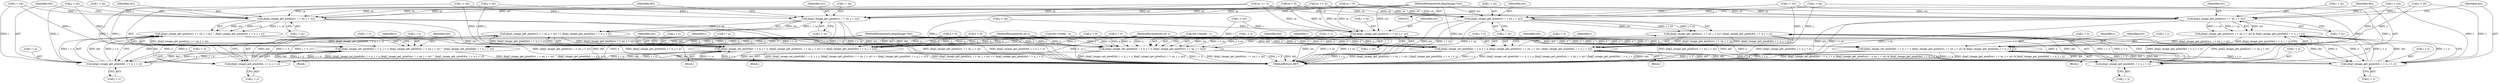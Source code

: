 digraph "0_ghostscript_e698d5c11d27212aa1098bc5b1673a3378563092_4@pointer" {
"1000104" [label="(MethodParameterIn,Jbig2Image *src)"];
"1000226" [label="(Call,jbig2_image_get_pixel(src, i + sx, j + sy))"];
"1000225" [label="(Call,jbig2_image_get_pixel(src, i + sx, j + sy) | jbig2_image_get_pixel(dst, i + x, j + y))"];
"1000217" [label="(Call,jbig2_image_set_pixel(dst, i + x, j + y, jbig2_image_get_pixel(src, i + sx, j + sy) | jbig2_image_get_pixel(dst, i + x, j + y)))"];
"1000234" [label="(Call,jbig2_image_get_pixel(dst, i + x, j + y))"];
"1000273" [label="(Call,jbig2_image_get_pixel(src, i + sx, j + sy))"];
"1000272" [label="(Call,jbig2_image_get_pixel(src, i + sx, j + sy) & jbig2_image_get_pixel(dst, i + x, j + y))"];
"1000264" [label="(Call,jbig2_image_set_pixel(dst, i + x, j + y, jbig2_image_get_pixel(src, i + sx, j + sy) & jbig2_image_get_pixel(dst, i + x, j + y)))"];
"1000281" [label="(Call,jbig2_image_get_pixel(dst, i + x, j + y))"];
"1000320" [label="(Call,jbig2_image_get_pixel(src, i + sx, j + sy))"];
"1000319" [label="(Call,jbig2_image_get_pixel(src, i + sx, j + sy) ^ jbig2_image_get_pixel(dst, i + x, j + y))"];
"1000311" [label="(Call,jbig2_image_set_pixel(dst, i + x, j + y, jbig2_image_get_pixel(src, i + sx, j + sy) ^ jbig2_image_get_pixel(dst, i + x, j + y)))"];
"1000328" [label="(Call,jbig2_image_get_pixel(dst, i + x, j + y))"];
"1000367" [label="(Call,jbig2_image_get_pixel(src, i + sx, j + sy))"];
"1000366" [label="(Call,jbig2_image_get_pixel(src, i + sx, j + sy) == jbig2_image_get_pixel(dst, i + x, j + y))"];
"1000358" [label="(Call,jbig2_image_set_pixel(dst, i + x, j + y, (jbig2_image_get_pixel(src, i + sx, j + sy) == jbig2_image_get_pixel(dst, i + x, j + y))))"];
"1000375" [label="(Call,jbig2_image_get_pixel(dst, i + x, j + y))"];
"1000413" [label="(Call,jbig2_image_get_pixel(src, i + sx, j + sy))"];
"1000405" [label="(Call,jbig2_image_set_pixel(dst, i + x, j + y, jbig2_image_get_pixel(src, i + sx, j + sy)))"];
"1000227" [label="(Identifier,src)"];
"1000283" [label="(Call,i + x)"];
"1000124" [label="(Call,sx = 0)"];
"1000226" [label="(Call,jbig2_image_get_pixel(src, i + sx, j + sy))"];
"1000275" [label="(Call,i + sx)"];
"1000359" [label="(Identifier,dst)"];
"1000367" [label="(Call,jbig2_image_get_pixel(src, i + sx, j + sy))"];
"1000264" [label="(Call,jbig2_image_set_pixel(dst, i + x, j + y, jbig2_image_get_pixel(src, i + sx, j + sy) & jbig2_image_get_pixel(dst, i + x, j + y)))"];
"1000406" [label="(Identifier,dst)"];
"1000399" [label="(Call,i < sw)"];
"1000357" [label="(Block,)"];
"1000272" [label="(Call,jbig2_image_get_pixel(src, i + sx, j + sy) & jbig2_image_get_pixel(dst, i + x, j + y))"];
"1000369" [label="(Call,i + sx)"];
"1000201" [label="(Call,j < sh)"];
"1000375" [label="(Call,jbig2_image_get_pixel(dst, i + x, j + y))"];
"1000405" [label="(Call,jbig2_image_set_pixel(dst, i + x, j + y, jbig2_image_get_pixel(src, i + sx, j + sy)))"];
"1000312" [label="(Identifier,dst)"];
"1000132" [label="(Call,x < 0)"];
"1000325" [label="(Call,j + sy)"];
"1000225" [label="(Call,jbig2_image_get_pixel(src, i + sx, j + sy) | jbig2_image_get_pixel(dst, i + x, j + y))"];
"1000188" [label="(Call,dst->height - y)"];
"1000404" [label="(Block,)"];
"1000322" [label="(Call,i + sx)"];
"1000222" [label="(Call,j + y)"];
"1000316" [label="(Call,j + y)"];
"1000173" [label="(Call,dst->width - x)"];
"1000258" [label="(Call,i < sw)"];
"1000330" [label="(Call,i + x)"];
"1000265" [label="(Identifier,dst)"];
"1000366" [label="(Call,jbig2_image_get_pixel(src, i + sx, j + sy) == jbig2_image_get_pixel(dst, i + x, j + y))"];
"1000329" [label="(Identifier,dst)"];
"1000286" [label="(Call,j + y)"];
"1000152" [label="(Call,sy += -y)"];
"1000424" [label="(MethodReturn,RET)"];
"1000333" [label="(Call,j + y)"];
"1000105" [label="(MethodParameterIn,int x)"];
"1000217" [label="(Call,jbig2_image_set_pixel(dst, i + x, j + y, jbig2_image_get_pixel(src, i + sx, j + sy) | jbig2_image_get_pixel(dst, i + x, j + y)))"];
"1000418" [label="(Call,j + sy)"];
"1000415" [label="(Call,i + sx)"];
"1000144" [label="(Call,x = 0)"];
"1000410" [label="(Call,j + y)"];
"1000376" [label="(Identifier,dst)"];
"1000235" [label="(Identifier,dst)"];
"1000352" [label="(Call,i < sw)"];
"1000282" [label="(Identifier,dst)"];
"1000148" [label="(Call,y < 0)"];
"1000228" [label="(Call,i + sx)"];
"1000305" [label="(Call,i < sw)"];
"1000216" [label="(Block,)"];
"1000104" [label="(MethodParameterIn,Jbig2Image *src)"];
"1000263" [label="(Block,)"];
"1000309" [label="(Identifier,i)"];
"1000342" [label="(Call,j < sh)"];
"1000380" [label="(Call,j + y)"];
"1000377" [label="(Call,i + x)"];
"1000269" [label="(Call,j + y)"];
"1000266" [label="(Call,i + x)"];
"1000211" [label="(Call,i < sw)"];
"1000234" [label="(Call,jbig2_image_get_pixel(dst, i + x, j + y))"];
"1000248" [label="(Call,j < sh)"];
"1000363" [label="(Call,j + y)"];
"1000407" [label="(Call,i + x)"];
"1000262" [label="(Identifier,i)"];
"1000320" [label="(Call,jbig2_image_get_pixel(src, i + sx, j + sy))"];
"1000414" [label="(Identifier,src)"];
"1000239" [label="(Call,j + y)"];
"1000128" [label="(Call,sy = 0)"];
"1000321" [label="(Identifier,src)"];
"1000372" [label="(Call,j + sy)"];
"1000218" [label="(Identifier,dst)"];
"1000313" [label="(Call,i + x)"];
"1000389" [label="(Call,j < sh)"];
"1000368" [label="(Identifier,src)"];
"1000295" [label="(Call,j < sh)"];
"1000219" [label="(Call,i + x)"];
"1000311" [label="(Call,jbig2_image_set_pixel(dst, i + x, j + y, jbig2_image_get_pixel(src, i + sx, j + sy) ^ jbig2_image_get_pixel(dst, i + x, j + y)))"];
"1000281" [label="(Call,jbig2_image_get_pixel(dst, i + x, j + y))"];
"1000236" [label="(Call,i + x)"];
"1000328" [label="(Call,jbig2_image_get_pixel(dst, i + x, j + y))"];
"1000413" [label="(Call,jbig2_image_get_pixel(src, i + sx, j + sy))"];
"1000103" [label="(MethodParameterIn,Jbig2Image *dst)"];
"1000273" [label="(Call,jbig2_image_get_pixel(src, i + sx, j + sy))"];
"1000106" [label="(MethodParameterIn,int y)"];
"1000358" [label="(Call,jbig2_image_set_pixel(dst, i + x, j + y, (jbig2_image_get_pixel(src, i + sx, j + sy) == jbig2_image_get_pixel(dst, i + x, j + y))))"];
"1000356" [label="(Identifier,i)"];
"1000231" [label="(Call,j + sy)"];
"1000215" [label="(Identifier,i)"];
"1000319" [label="(Call,jbig2_image_get_pixel(src, i + sx, j + sy) ^ jbig2_image_get_pixel(dst, i + x, j + y))"];
"1000360" [label="(Call,i + x)"];
"1000278" [label="(Call,j + sy)"];
"1000160" [label="(Call,y = 0)"];
"1000403" [label="(Identifier,i)"];
"1000274" [label="(Identifier,src)"];
"1000310" [label="(Block,)"];
"1000136" [label="(Call,sx += -x)"];
"1000104" -> "1000101"  [label="AST: "];
"1000104" -> "1000424"  [label="DDG: src"];
"1000104" -> "1000226"  [label="DDG: src"];
"1000104" -> "1000273"  [label="DDG: src"];
"1000104" -> "1000320"  [label="DDG: src"];
"1000104" -> "1000367"  [label="DDG: src"];
"1000104" -> "1000413"  [label="DDG: src"];
"1000226" -> "1000225"  [label="AST: "];
"1000226" -> "1000231"  [label="CFG: "];
"1000227" -> "1000226"  [label="AST: "];
"1000228" -> "1000226"  [label="AST: "];
"1000231" -> "1000226"  [label="AST: "];
"1000235" -> "1000226"  [label="CFG: "];
"1000226" -> "1000424"  [label="DDG: src"];
"1000226" -> "1000424"  [label="DDG: i + sx"];
"1000226" -> "1000424"  [label="DDG: j + sy"];
"1000226" -> "1000225"  [label="DDG: src"];
"1000226" -> "1000225"  [label="DDG: i + sx"];
"1000226" -> "1000225"  [label="DDG: j + sy"];
"1000211" -> "1000226"  [label="DDG: i"];
"1000124" -> "1000226"  [label="DDG: sx"];
"1000136" -> "1000226"  [label="DDG: sx"];
"1000201" -> "1000226"  [label="DDG: j"];
"1000128" -> "1000226"  [label="DDG: sy"];
"1000152" -> "1000226"  [label="DDG: sy"];
"1000225" -> "1000217"  [label="AST: "];
"1000225" -> "1000234"  [label="CFG: "];
"1000234" -> "1000225"  [label="AST: "];
"1000217" -> "1000225"  [label="CFG: "];
"1000225" -> "1000424"  [label="DDG: jbig2_image_get_pixel(src, i + sx, j + sy)"];
"1000225" -> "1000424"  [label="DDG: jbig2_image_get_pixel(dst, i + x, j + y)"];
"1000225" -> "1000217"  [label="DDG: jbig2_image_get_pixel(src, i + sx, j + sy)"];
"1000225" -> "1000217"  [label="DDG: jbig2_image_get_pixel(dst, i + x, j + y)"];
"1000234" -> "1000225"  [label="DDG: dst"];
"1000234" -> "1000225"  [label="DDG: i + x"];
"1000234" -> "1000225"  [label="DDG: j + y"];
"1000217" -> "1000216"  [label="AST: "];
"1000218" -> "1000217"  [label="AST: "];
"1000219" -> "1000217"  [label="AST: "];
"1000222" -> "1000217"  [label="AST: "];
"1000215" -> "1000217"  [label="CFG: "];
"1000217" -> "1000424"  [label="DDG: jbig2_image_get_pixel(src, i + sx, j + sy) | jbig2_image_get_pixel(dst, i + x, j + y)"];
"1000217" -> "1000424"  [label="DDG: i + x"];
"1000217" -> "1000424"  [label="DDG: jbig2_image_set_pixel(dst, i + x, j + y, jbig2_image_get_pixel(src, i + sx, j + sy) | jbig2_image_get_pixel(dst, i + x, j + y))"];
"1000217" -> "1000424"  [label="DDG: dst"];
"1000217" -> "1000424"  [label="DDG: j + y"];
"1000234" -> "1000217"  [label="DDG: dst"];
"1000234" -> "1000217"  [label="DDG: i + x"];
"1000234" -> "1000217"  [label="DDG: j + y"];
"1000103" -> "1000217"  [label="DDG: dst"];
"1000211" -> "1000217"  [label="DDG: i"];
"1000173" -> "1000217"  [label="DDG: x"];
"1000105" -> "1000217"  [label="DDG: x"];
"1000132" -> "1000217"  [label="DDG: x"];
"1000144" -> "1000217"  [label="DDG: x"];
"1000201" -> "1000217"  [label="DDG: j"];
"1000188" -> "1000217"  [label="DDG: y"];
"1000106" -> "1000217"  [label="DDG: y"];
"1000148" -> "1000217"  [label="DDG: y"];
"1000160" -> "1000217"  [label="DDG: y"];
"1000217" -> "1000234"  [label="DDG: dst"];
"1000234" -> "1000239"  [label="CFG: "];
"1000235" -> "1000234"  [label="AST: "];
"1000236" -> "1000234"  [label="AST: "];
"1000239" -> "1000234"  [label="AST: "];
"1000103" -> "1000234"  [label="DDG: dst"];
"1000211" -> "1000234"  [label="DDG: i"];
"1000105" -> "1000234"  [label="DDG: x"];
"1000201" -> "1000234"  [label="DDG: j"];
"1000106" -> "1000234"  [label="DDG: y"];
"1000273" -> "1000272"  [label="AST: "];
"1000273" -> "1000278"  [label="CFG: "];
"1000274" -> "1000273"  [label="AST: "];
"1000275" -> "1000273"  [label="AST: "];
"1000278" -> "1000273"  [label="AST: "];
"1000282" -> "1000273"  [label="CFG: "];
"1000273" -> "1000424"  [label="DDG: i + sx"];
"1000273" -> "1000424"  [label="DDG: src"];
"1000273" -> "1000424"  [label="DDG: j + sy"];
"1000273" -> "1000272"  [label="DDG: src"];
"1000273" -> "1000272"  [label="DDG: i + sx"];
"1000273" -> "1000272"  [label="DDG: j + sy"];
"1000258" -> "1000273"  [label="DDG: i"];
"1000124" -> "1000273"  [label="DDG: sx"];
"1000136" -> "1000273"  [label="DDG: sx"];
"1000248" -> "1000273"  [label="DDG: j"];
"1000128" -> "1000273"  [label="DDG: sy"];
"1000152" -> "1000273"  [label="DDG: sy"];
"1000272" -> "1000264"  [label="AST: "];
"1000272" -> "1000281"  [label="CFG: "];
"1000281" -> "1000272"  [label="AST: "];
"1000264" -> "1000272"  [label="CFG: "];
"1000272" -> "1000424"  [label="DDG: jbig2_image_get_pixel(src, i + sx, j + sy)"];
"1000272" -> "1000424"  [label="DDG: jbig2_image_get_pixel(dst, i + x, j + y)"];
"1000272" -> "1000264"  [label="DDG: jbig2_image_get_pixel(src, i + sx, j + sy)"];
"1000272" -> "1000264"  [label="DDG: jbig2_image_get_pixel(dst, i + x, j + y)"];
"1000281" -> "1000272"  [label="DDG: dst"];
"1000281" -> "1000272"  [label="DDG: i + x"];
"1000281" -> "1000272"  [label="DDG: j + y"];
"1000264" -> "1000263"  [label="AST: "];
"1000265" -> "1000264"  [label="AST: "];
"1000266" -> "1000264"  [label="AST: "];
"1000269" -> "1000264"  [label="AST: "];
"1000262" -> "1000264"  [label="CFG: "];
"1000264" -> "1000424"  [label="DDG: dst"];
"1000264" -> "1000424"  [label="DDG: j + y"];
"1000264" -> "1000424"  [label="DDG: jbig2_image_set_pixel(dst, i + x, j + y, jbig2_image_get_pixel(src, i + sx, j + sy) & jbig2_image_get_pixel(dst, i + x, j + y))"];
"1000264" -> "1000424"  [label="DDG: i + x"];
"1000264" -> "1000424"  [label="DDG: jbig2_image_get_pixel(src, i + sx, j + sy) & jbig2_image_get_pixel(dst, i + x, j + y)"];
"1000281" -> "1000264"  [label="DDG: dst"];
"1000281" -> "1000264"  [label="DDG: i + x"];
"1000281" -> "1000264"  [label="DDG: j + y"];
"1000103" -> "1000264"  [label="DDG: dst"];
"1000258" -> "1000264"  [label="DDG: i"];
"1000173" -> "1000264"  [label="DDG: x"];
"1000105" -> "1000264"  [label="DDG: x"];
"1000132" -> "1000264"  [label="DDG: x"];
"1000144" -> "1000264"  [label="DDG: x"];
"1000248" -> "1000264"  [label="DDG: j"];
"1000188" -> "1000264"  [label="DDG: y"];
"1000106" -> "1000264"  [label="DDG: y"];
"1000148" -> "1000264"  [label="DDG: y"];
"1000160" -> "1000264"  [label="DDG: y"];
"1000264" -> "1000281"  [label="DDG: dst"];
"1000281" -> "1000286"  [label="CFG: "];
"1000282" -> "1000281"  [label="AST: "];
"1000283" -> "1000281"  [label="AST: "];
"1000286" -> "1000281"  [label="AST: "];
"1000103" -> "1000281"  [label="DDG: dst"];
"1000258" -> "1000281"  [label="DDG: i"];
"1000105" -> "1000281"  [label="DDG: x"];
"1000248" -> "1000281"  [label="DDG: j"];
"1000106" -> "1000281"  [label="DDG: y"];
"1000320" -> "1000319"  [label="AST: "];
"1000320" -> "1000325"  [label="CFG: "];
"1000321" -> "1000320"  [label="AST: "];
"1000322" -> "1000320"  [label="AST: "];
"1000325" -> "1000320"  [label="AST: "];
"1000329" -> "1000320"  [label="CFG: "];
"1000320" -> "1000424"  [label="DDG: i + sx"];
"1000320" -> "1000424"  [label="DDG: j + sy"];
"1000320" -> "1000424"  [label="DDG: src"];
"1000320" -> "1000319"  [label="DDG: src"];
"1000320" -> "1000319"  [label="DDG: i + sx"];
"1000320" -> "1000319"  [label="DDG: j + sy"];
"1000305" -> "1000320"  [label="DDG: i"];
"1000124" -> "1000320"  [label="DDG: sx"];
"1000136" -> "1000320"  [label="DDG: sx"];
"1000295" -> "1000320"  [label="DDG: j"];
"1000128" -> "1000320"  [label="DDG: sy"];
"1000152" -> "1000320"  [label="DDG: sy"];
"1000319" -> "1000311"  [label="AST: "];
"1000319" -> "1000328"  [label="CFG: "];
"1000328" -> "1000319"  [label="AST: "];
"1000311" -> "1000319"  [label="CFG: "];
"1000319" -> "1000424"  [label="DDG: jbig2_image_get_pixel(dst, i + x, j + y)"];
"1000319" -> "1000424"  [label="DDG: jbig2_image_get_pixel(src, i + sx, j + sy)"];
"1000319" -> "1000311"  [label="DDG: jbig2_image_get_pixel(src, i + sx, j + sy)"];
"1000319" -> "1000311"  [label="DDG: jbig2_image_get_pixel(dst, i + x, j + y)"];
"1000328" -> "1000319"  [label="DDG: dst"];
"1000328" -> "1000319"  [label="DDG: i + x"];
"1000328" -> "1000319"  [label="DDG: j + y"];
"1000311" -> "1000310"  [label="AST: "];
"1000312" -> "1000311"  [label="AST: "];
"1000313" -> "1000311"  [label="AST: "];
"1000316" -> "1000311"  [label="AST: "];
"1000309" -> "1000311"  [label="CFG: "];
"1000311" -> "1000424"  [label="DDG: dst"];
"1000311" -> "1000424"  [label="DDG: j + y"];
"1000311" -> "1000424"  [label="DDG: i + x"];
"1000311" -> "1000424"  [label="DDG: jbig2_image_set_pixel(dst, i + x, j + y, jbig2_image_get_pixel(src, i + sx, j + sy) ^ jbig2_image_get_pixel(dst, i + x, j + y))"];
"1000311" -> "1000424"  [label="DDG: jbig2_image_get_pixel(src, i + sx, j + sy) ^ jbig2_image_get_pixel(dst, i + x, j + y)"];
"1000328" -> "1000311"  [label="DDG: dst"];
"1000328" -> "1000311"  [label="DDG: i + x"];
"1000328" -> "1000311"  [label="DDG: j + y"];
"1000103" -> "1000311"  [label="DDG: dst"];
"1000305" -> "1000311"  [label="DDG: i"];
"1000173" -> "1000311"  [label="DDG: x"];
"1000105" -> "1000311"  [label="DDG: x"];
"1000132" -> "1000311"  [label="DDG: x"];
"1000144" -> "1000311"  [label="DDG: x"];
"1000295" -> "1000311"  [label="DDG: j"];
"1000188" -> "1000311"  [label="DDG: y"];
"1000106" -> "1000311"  [label="DDG: y"];
"1000148" -> "1000311"  [label="DDG: y"];
"1000160" -> "1000311"  [label="DDG: y"];
"1000311" -> "1000328"  [label="DDG: dst"];
"1000328" -> "1000333"  [label="CFG: "];
"1000329" -> "1000328"  [label="AST: "];
"1000330" -> "1000328"  [label="AST: "];
"1000333" -> "1000328"  [label="AST: "];
"1000103" -> "1000328"  [label="DDG: dst"];
"1000305" -> "1000328"  [label="DDG: i"];
"1000105" -> "1000328"  [label="DDG: x"];
"1000295" -> "1000328"  [label="DDG: j"];
"1000106" -> "1000328"  [label="DDG: y"];
"1000367" -> "1000366"  [label="AST: "];
"1000367" -> "1000372"  [label="CFG: "];
"1000368" -> "1000367"  [label="AST: "];
"1000369" -> "1000367"  [label="AST: "];
"1000372" -> "1000367"  [label="AST: "];
"1000376" -> "1000367"  [label="CFG: "];
"1000367" -> "1000424"  [label="DDG: i + sx"];
"1000367" -> "1000424"  [label="DDG: src"];
"1000367" -> "1000424"  [label="DDG: j + sy"];
"1000367" -> "1000366"  [label="DDG: src"];
"1000367" -> "1000366"  [label="DDG: i + sx"];
"1000367" -> "1000366"  [label="DDG: j + sy"];
"1000352" -> "1000367"  [label="DDG: i"];
"1000124" -> "1000367"  [label="DDG: sx"];
"1000136" -> "1000367"  [label="DDG: sx"];
"1000342" -> "1000367"  [label="DDG: j"];
"1000128" -> "1000367"  [label="DDG: sy"];
"1000152" -> "1000367"  [label="DDG: sy"];
"1000366" -> "1000358"  [label="AST: "];
"1000366" -> "1000375"  [label="CFG: "];
"1000375" -> "1000366"  [label="AST: "];
"1000358" -> "1000366"  [label="CFG: "];
"1000366" -> "1000424"  [label="DDG: jbig2_image_get_pixel(dst, i + x, j + y)"];
"1000366" -> "1000424"  [label="DDG: jbig2_image_get_pixel(src, i + sx, j + sy)"];
"1000366" -> "1000358"  [label="DDG: jbig2_image_get_pixel(src, i + sx, j + sy)"];
"1000366" -> "1000358"  [label="DDG: jbig2_image_get_pixel(dst, i + x, j + y)"];
"1000375" -> "1000366"  [label="DDG: dst"];
"1000375" -> "1000366"  [label="DDG: i + x"];
"1000375" -> "1000366"  [label="DDG: j + y"];
"1000358" -> "1000357"  [label="AST: "];
"1000359" -> "1000358"  [label="AST: "];
"1000360" -> "1000358"  [label="AST: "];
"1000363" -> "1000358"  [label="AST: "];
"1000356" -> "1000358"  [label="CFG: "];
"1000358" -> "1000424"  [label="DDG: jbig2_image_set_pixel(dst, i + x, j + y, (jbig2_image_get_pixel(src, i + sx, j + sy) == jbig2_image_get_pixel(dst, i + x, j + y)))"];
"1000358" -> "1000424"  [label="DDG: jbig2_image_get_pixel(src, i + sx, j + sy) == jbig2_image_get_pixel(dst, i + x, j + y)"];
"1000358" -> "1000424"  [label="DDG: i + x"];
"1000358" -> "1000424"  [label="DDG: j + y"];
"1000358" -> "1000424"  [label="DDG: dst"];
"1000375" -> "1000358"  [label="DDG: dst"];
"1000375" -> "1000358"  [label="DDG: i + x"];
"1000375" -> "1000358"  [label="DDG: j + y"];
"1000103" -> "1000358"  [label="DDG: dst"];
"1000352" -> "1000358"  [label="DDG: i"];
"1000173" -> "1000358"  [label="DDG: x"];
"1000105" -> "1000358"  [label="DDG: x"];
"1000132" -> "1000358"  [label="DDG: x"];
"1000144" -> "1000358"  [label="DDG: x"];
"1000342" -> "1000358"  [label="DDG: j"];
"1000188" -> "1000358"  [label="DDG: y"];
"1000106" -> "1000358"  [label="DDG: y"];
"1000148" -> "1000358"  [label="DDG: y"];
"1000160" -> "1000358"  [label="DDG: y"];
"1000358" -> "1000375"  [label="DDG: dst"];
"1000375" -> "1000380"  [label="CFG: "];
"1000376" -> "1000375"  [label="AST: "];
"1000377" -> "1000375"  [label="AST: "];
"1000380" -> "1000375"  [label="AST: "];
"1000103" -> "1000375"  [label="DDG: dst"];
"1000352" -> "1000375"  [label="DDG: i"];
"1000105" -> "1000375"  [label="DDG: x"];
"1000342" -> "1000375"  [label="DDG: j"];
"1000106" -> "1000375"  [label="DDG: y"];
"1000413" -> "1000405"  [label="AST: "];
"1000413" -> "1000418"  [label="CFG: "];
"1000414" -> "1000413"  [label="AST: "];
"1000415" -> "1000413"  [label="AST: "];
"1000418" -> "1000413"  [label="AST: "];
"1000405" -> "1000413"  [label="CFG: "];
"1000413" -> "1000424"  [label="DDG: src"];
"1000413" -> "1000424"  [label="DDG: j + sy"];
"1000413" -> "1000424"  [label="DDG: i + sx"];
"1000413" -> "1000405"  [label="DDG: src"];
"1000413" -> "1000405"  [label="DDG: i + sx"];
"1000413" -> "1000405"  [label="DDG: j + sy"];
"1000399" -> "1000413"  [label="DDG: i"];
"1000124" -> "1000413"  [label="DDG: sx"];
"1000136" -> "1000413"  [label="DDG: sx"];
"1000389" -> "1000413"  [label="DDG: j"];
"1000152" -> "1000413"  [label="DDG: sy"];
"1000128" -> "1000413"  [label="DDG: sy"];
"1000405" -> "1000404"  [label="AST: "];
"1000406" -> "1000405"  [label="AST: "];
"1000407" -> "1000405"  [label="AST: "];
"1000410" -> "1000405"  [label="AST: "];
"1000403" -> "1000405"  [label="CFG: "];
"1000405" -> "1000424"  [label="DDG: jbig2_image_set_pixel(dst, i + x, j + y, jbig2_image_get_pixel(src, i + sx, j + sy))"];
"1000405" -> "1000424"  [label="DDG: i + x"];
"1000405" -> "1000424"  [label="DDG: jbig2_image_get_pixel(src, i + sx, j + sy)"];
"1000405" -> "1000424"  [label="DDG: j + y"];
"1000405" -> "1000424"  [label="DDG: dst"];
"1000103" -> "1000405"  [label="DDG: dst"];
"1000399" -> "1000405"  [label="DDG: i"];
"1000173" -> "1000405"  [label="DDG: x"];
"1000105" -> "1000405"  [label="DDG: x"];
"1000132" -> "1000405"  [label="DDG: x"];
"1000144" -> "1000405"  [label="DDG: x"];
"1000389" -> "1000405"  [label="DDG: j"];
"1000188" -> "1000405"  [label="DDG: y"];
"1000106" -> "1000405"  [label="DDG: y"];
"1000148" -> "1000405"  [label="DDG: y"];
"1000160" -> "1000405"  [label="DDG: y"];
}
